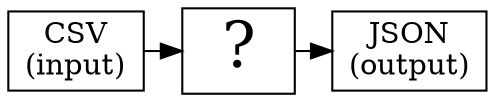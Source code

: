 digraph goal {
  size = "10,5";
  node [ shape = box ] 

  input [ label = "CSV\n(input)" ];
  dataModel [ fontsize = 30; label = "?" ];
  output [ label = "JSON\n(output)" ];

  input -> dataModel;
  dataModel -> output;

  { rank=same; input dataModel output }
}
